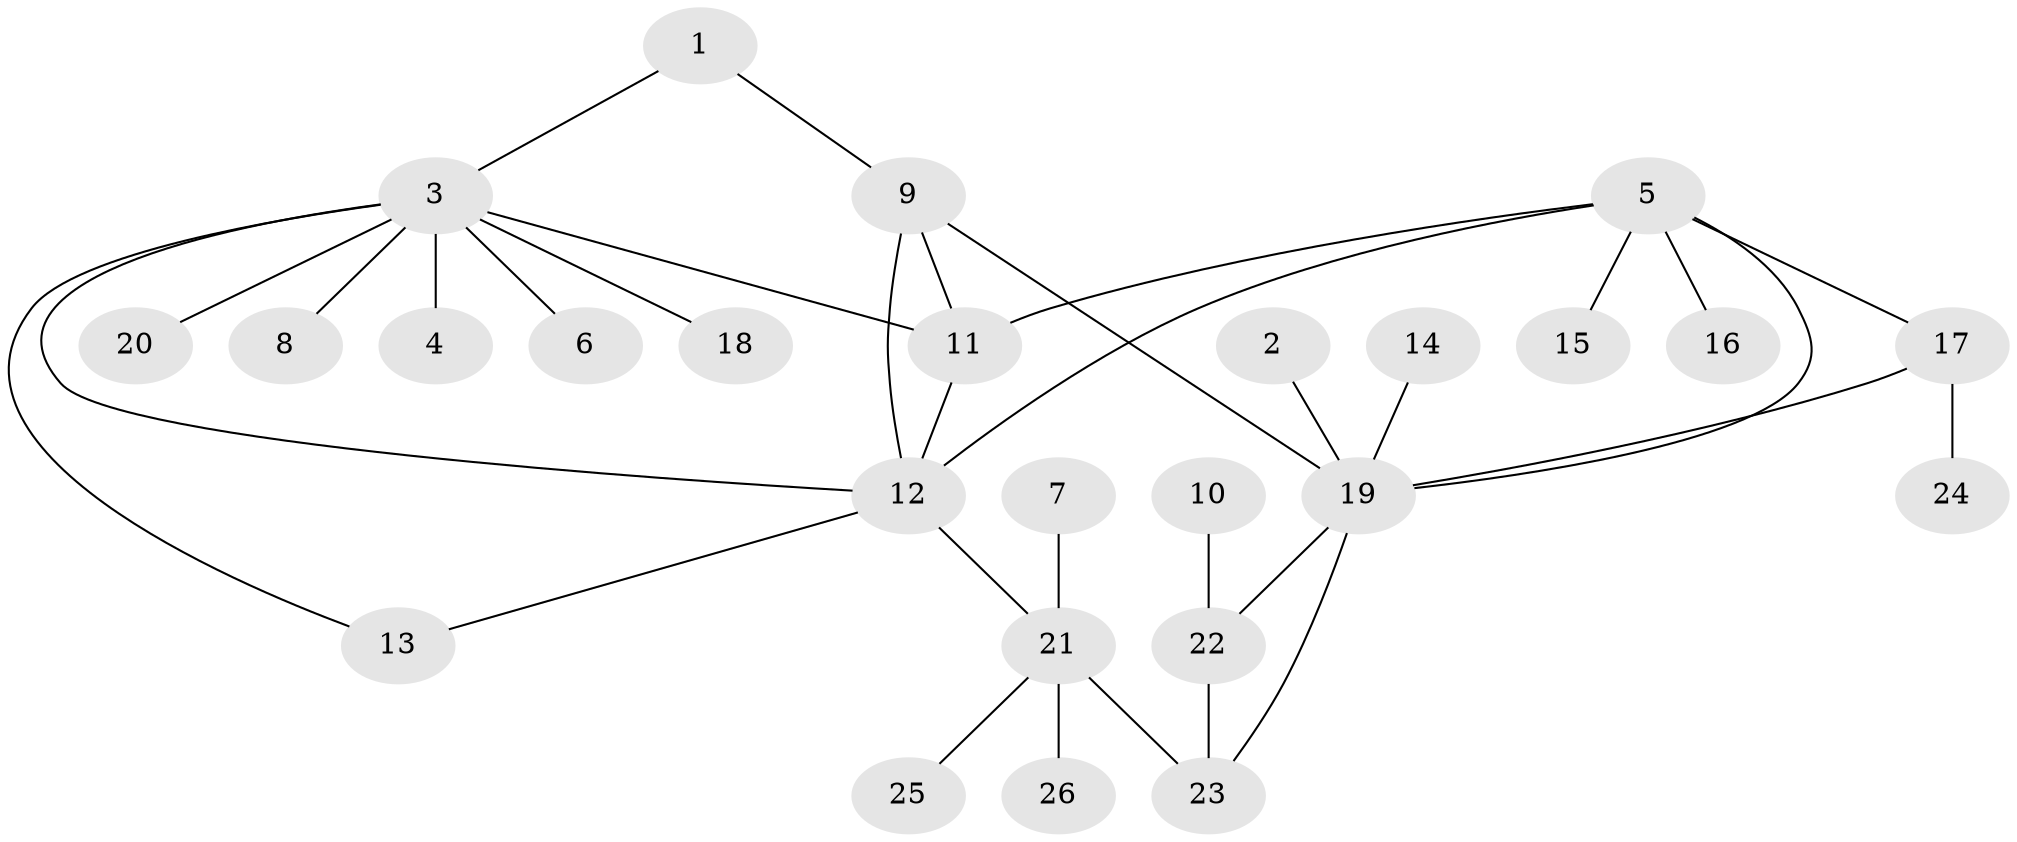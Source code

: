 // original degree distribution, {6: 0.034482758620689655, 2: 0.29310344827586204, 11: 0.034482758620689655, 1: 0.4482758620689655, 5: 0.034482758620689655, 8: 0.017241379310344827, 7: 0.017241379310344827, 3: 0.08620689655172414, 4: 0.034482758620689655}
// Generated by graph-tools (version 1.1) at 2025/36/03/04/25 23:36:42]
// undirected, 26 vertices, 34 edges
graph export_dot {
  node [color=gray90,style=filled];
  1;
  2;
  3;
  4;
  5;
  6;
  7;
  8;
  9;
  10;
  11;
  12;
  13;
  14;
  15;
  16;
  17;
  18;
  19;
  20;
  21;
  22;
  23;
  24;
  25;
  26;
  1 -- 3 [weight=1.0];
  1 -- 9 [weight=1.0];
  2 -- 19 [weight=1.0];
  3 -- 4 [weight=1.0];
  3 -- 6 [weight=1.0];
  3 -- 8 [weight=1.0];
  3 -- 11 [weight=1.0];
  3 -- 12 [weight=1.0];
  3 -- 13 [weight=1.0];
  3 -- 18 [weight=1.0];
  3 -- 20 [weight=1.0];
  5 -- 11 [weight=1.0];
  5 -- 12 [weight=1.0];
  5 -- 15 [weight=1.0];
  5 -- 16 [weight=1.0];
  5 -- 17 [weight=1.0];
  5 -- 19 [weight=1.0];
  7 -- 21 [weight=1.0];
  9 -- 11 [weight=1.0];
  9 -- 12 [weight=1.0];
  9 -- 19 [weight=1.0];
  10 -- 22 [weight=1.0];
  11 -- 12 [weight=1.0];
  12 -- 13 [weight=1.0];
  12 -- 21 [weight=2.0];
  14 -- 19 [weight=1.0];
  17 -- 19 [weight=1.0];
  17 -- 24 [weight=1.0];
  19 -- 22 [weight=1.0];
  19 -- 23 [weight=1.0];
  21 -- 23 [weight=2.0];
  21 -- 25 [weight=1.0];
  21 -- 26 [weight=1.0];
  22 -- 23 [weight=1.0];
}

